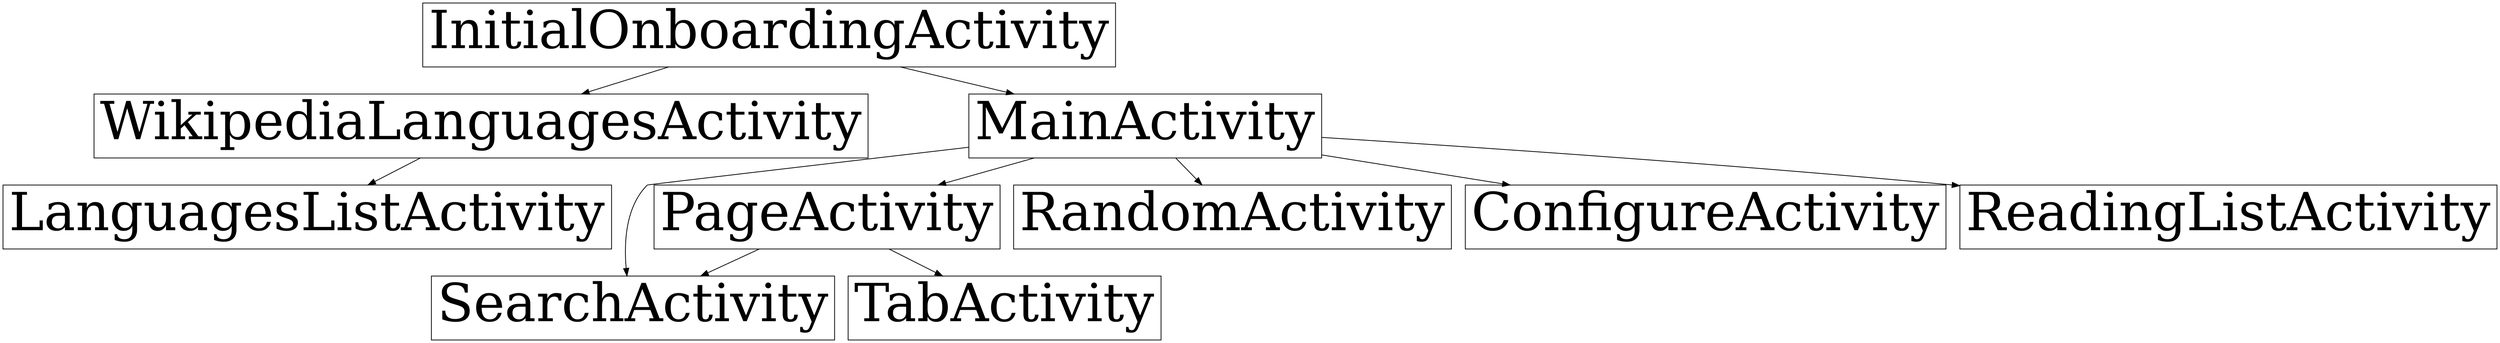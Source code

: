 digraph G{ 
InitialOnboardingActivity[fontsize="70" shapefile="NodeScreenShots\emulator-5554\org.wikipedia.onboarding.InitialOnboardingActivity.jpg"];
WikipediaLanguagesActivity[fontsize="70" shapefile="NodeScreenShots\emulator-5554\org.wikipedia.settings.languages.WikipediaLanguagesActivity.jpg"];
InitialOnboardingActivity->WikipediaLanguagesActivity;
LanguagesListActivity[fontsize="70" shapefile="NodeScreenShots\emulator-5554\org.wikipedia.language.LanguagesListActivity.jpg"];
WikipediaLanguagesActivity->LanguagesListActivity;
MainActivity[fontsize="70" shapefile="NodeScreenShots\emulator-5554\org.wikipedia.main.MainActivity.jpg"];
InitialOnboardingActivity->MainActivity;
SearchActivity[fontsize="70" shapefile="NodeScreenShots\emulator-5554\org.wikipedia.search.SearchActivity.jpg"];
MainActivity->SearchActivity;
PageActivity[fontsize="70" shapefile="NodeScreenShots\emulator-5554\org.wikipedia.page.PageActivity.jpg"];
MainActivity->PageActivity;
SearchActivity[fontsize="70" shapefile="NodeScreenShots\emulator-5554\org.wikipedia.search.SearchActivity.jpg"];
PageActivity->SearchActivity;
TabActivity[fontsize="70" shapefile="NodeScreenShots\emulator-5554\org.wikipedia.page.tabs.TabActivity.jpg"];
PageActivity->TabActivity;
RandomActivity[fontsize="70" shapefile="NodeScreenShots\emulator-5554\org.wikipedia.random.RandomActivity.jpg"];
MainActivity->RandomActivity;
ConfigureActivity[fontsize="70" shapefile="NodeScreenShots\emulator-5554\org.wikipedia.feed.configure.ConfigureActivity.jpg"];
MainActivity->ConfigureActivity;
ReadingListActivity[fontsize="70" shapefile="NodeScreenShots\emulator-5554\org.wikipedia.readinglist.ReadingListActivity.jpg"];
MainActivity->ReadingListActivity;
} 

